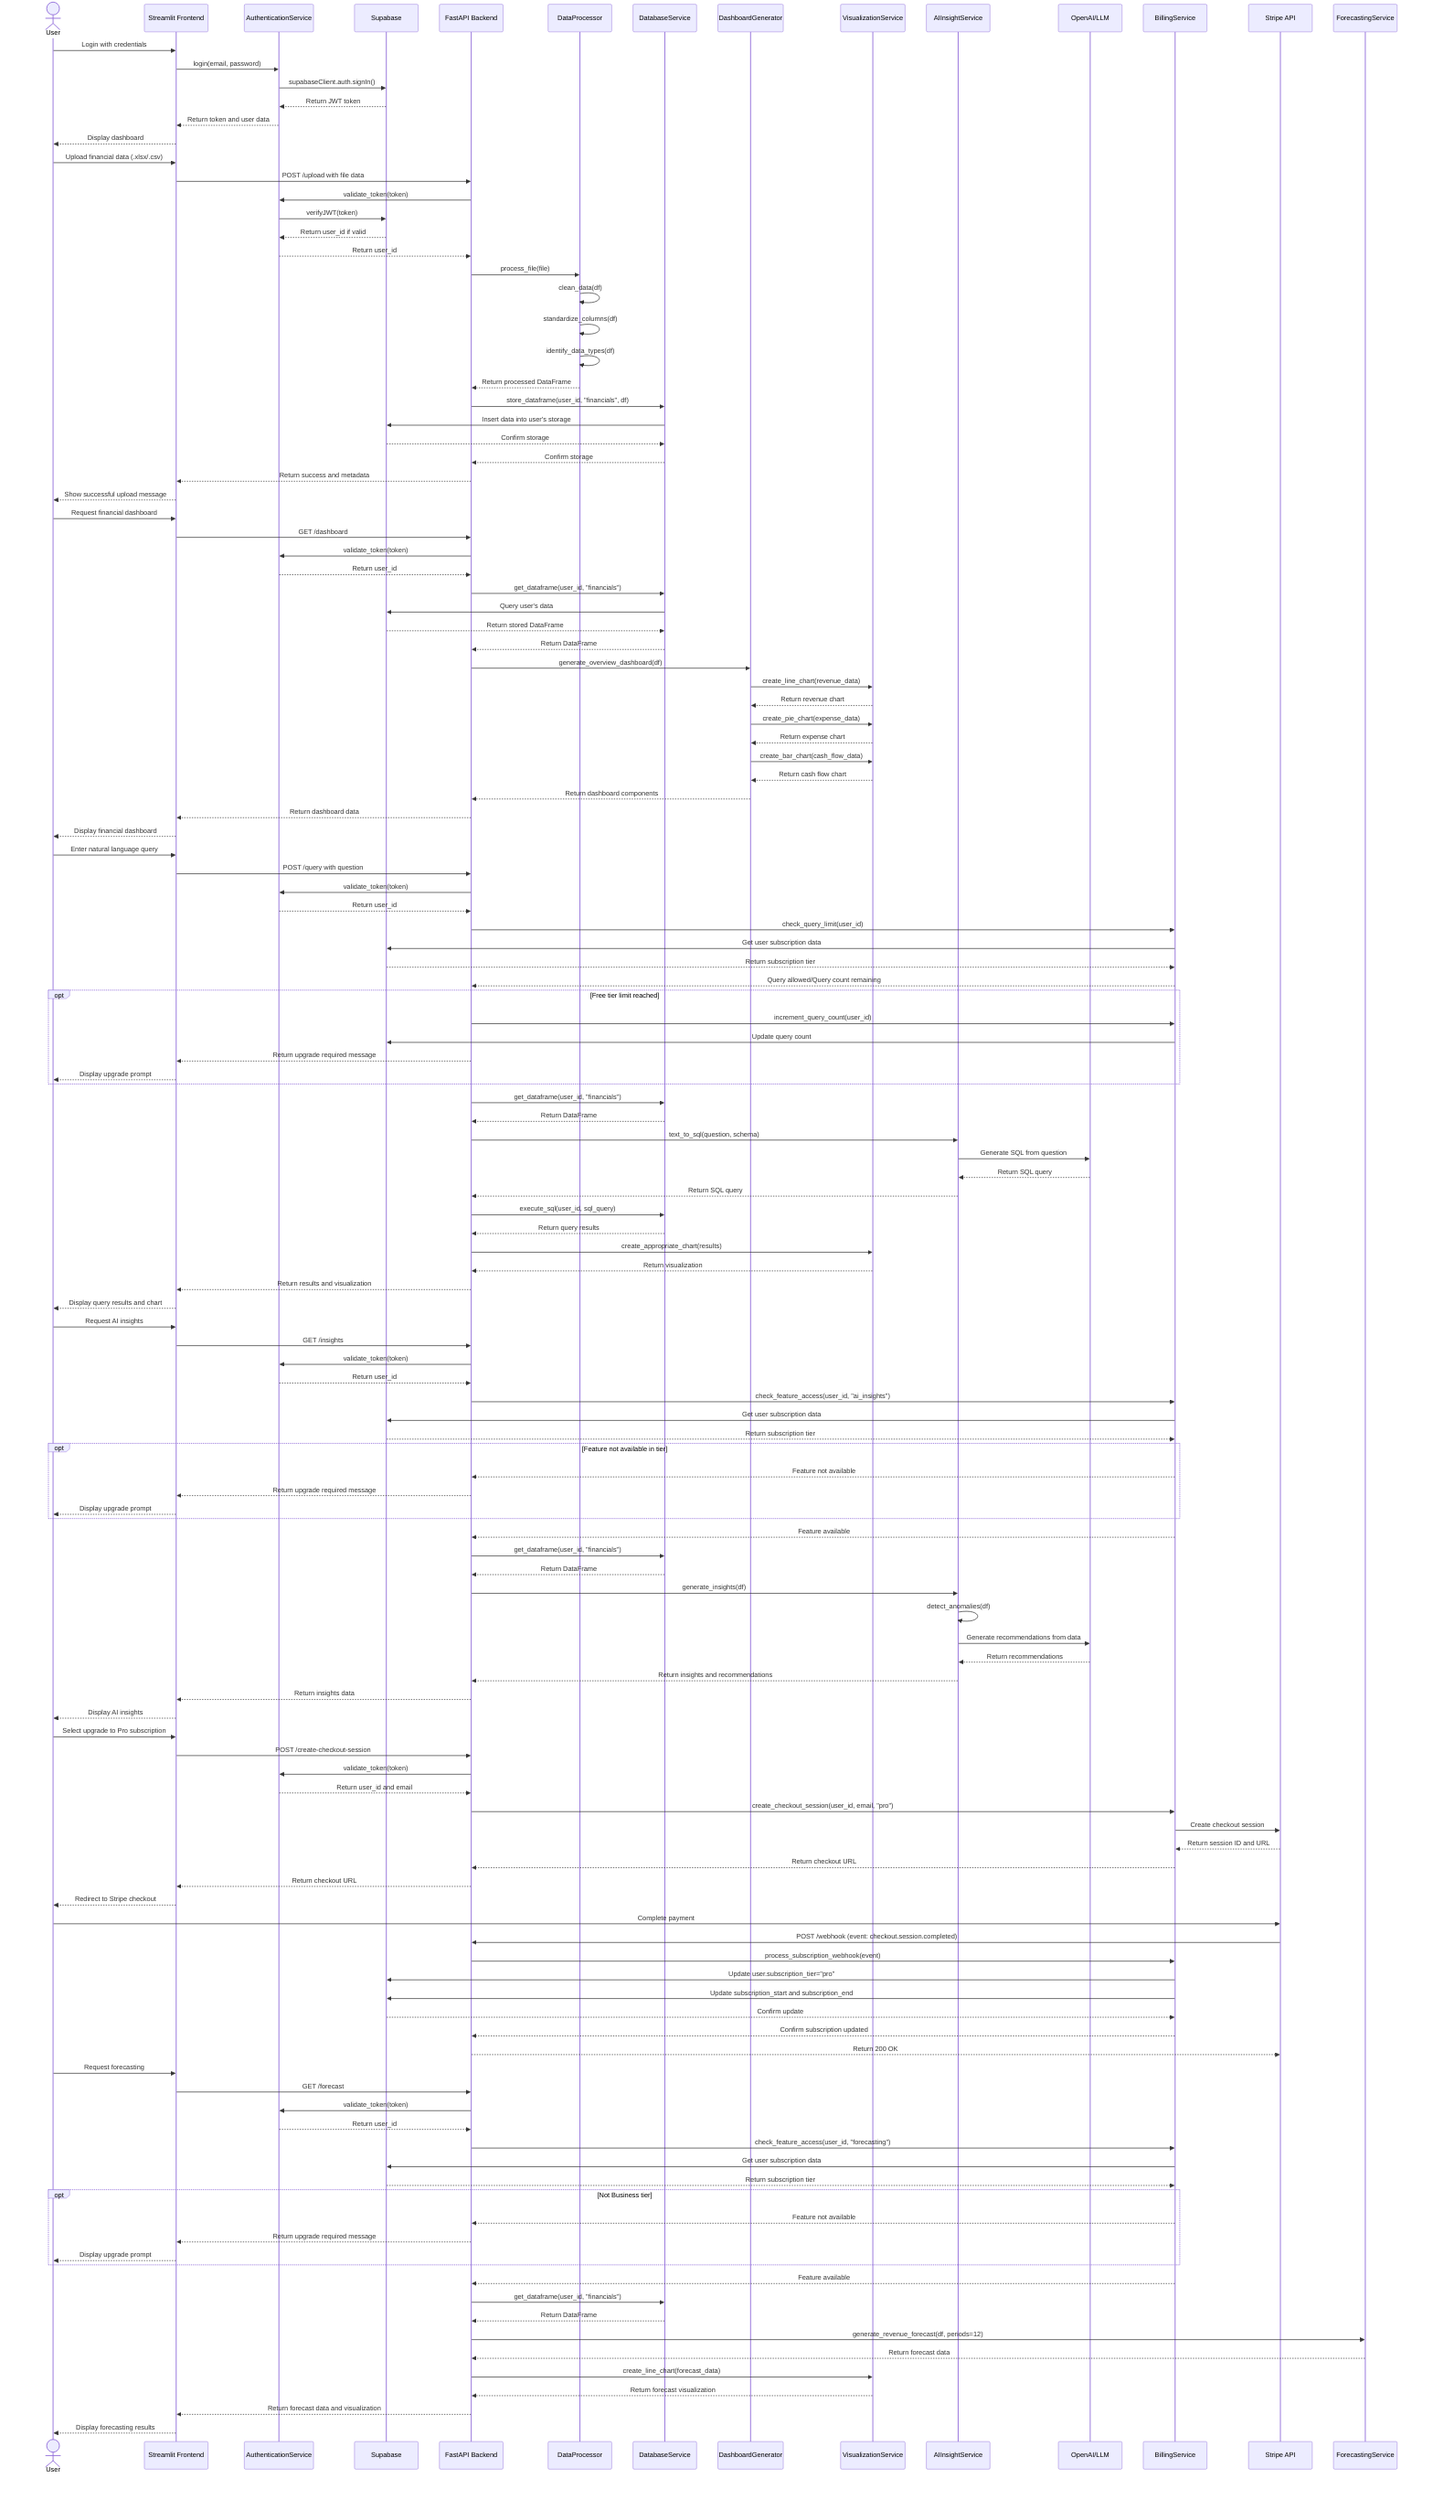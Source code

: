 sequenceDiagram
    actor User
    participant FE as Streamlit Frontend
    participant Auth as AuthenticationService
    participant SB as Supabase
    participant API as FastAPI Backend
    participant DP as DataProcessor
    participant DB as DatabaseService
    participant DG as DashboardGenerator
    participant VS as VisualizationService
    participant AI as AIInsightService
    participant LLM as OpenAI/LLM
    participant BS as BillingService
    participant Stripe as Stripe API
    
    %% User Authentication Flow
    User->>FE: Login with credentials
    FE->>Auth: login(email, password)
    Auth->>SB: supabaseClient.auth.signIn()
    SB-->>Auth: Return JWT token
    Auth-->>FE: Return token and user data
    FE-->>User: Display dashboard
    
    %% File Upload Flow
    User->>FE: Upload financial data (.xlsx/.csv)
    FE->>API: POST /upload with file data
    API->>Auth: validate_token(token)
    Auth->>SB: verifyJWT(token)
    SB-->>Auth: Return user_id if valid
    Auth-->>API: Return user_id
    API->>DP: process_file(file)
    DP->>DP: clean_data(df)
    DP->>DP: standardize_columns(df)
    DP->>DP: identify_data_types(df)
    DP-->>API: Return processed DataFrame
    API->>DB: store_dataframe(user_id, "financials", df)
    DB->>SB: Insert data into user's storage
    SB-->>DB: Confirm storage
    DB-->>API: Confirm storage
    API-->>FE: Return success and metadata
    FE-->>User: Show successful upload message
    
    %% Dashboard Generation Flow
    User->>FE: Request financial dashboard
    FE->>API: GET /dashboard
    API->>Auth: validate_token(token)
    Auth-->>API: Return user_id
    API->>DB: get_dataframe(user_id, "financials")
    DB->>SB: Query user's data
    SB-->>DB: Return stored DataFrame
    DB-->>API: Return DataFrame
    API->>DG: generate_overview_dashboard(df)
    DG->>VS: create_line_chart(revenue_data)
    VS-->>DG: Return revenue chart
    DG->>VS: create_pie_chart(expense_data)
    VS-->>DG: Return expense chart
    DG->>VS: create_bar_chart(cash_flow_data)
    VS-->>DG: Return cash flow chart
    DG-->>API: Return dashboard components
    API-->>FE: Return dashboard data
    FE-->>User: Display financial dashboard
    
    %% Text to SQL Query Flow
    User->>FE: Enter natural language query
    FE->>API: POST /query with question
    API->>Auth: validate_token(token)
    Auth-->>API: Return user_id
    API->>BS: check_query_limit(user_id)
    BS->>SB: Get user subscription data
    SB-->>BS: Return subscription tier
    BS-->>API: Query allowed/Query count remaining
    opt Free tier limit reached
        API->>BS: increment_query_count(user_id)
        BS->>SB: Update query count
        API-->>FE: Return upgrade required message
        FE-->>User: Display upgrade prompt
    end
    API->>DB: get_dataframe(user_id, "financials")
    DB-->>API: Return DataFrame
    API->>AI: text_to_sql(question, schema)
    AI->>LLM: Generate SQL from question
    LLM-->>AI: Return SQL query
    AI-->>API: Return SQL query
    API->>DB: execute_sql(user_id, sql_query)
    DB-->>API: Return query results
    API->>VS: create_appropriate_chart(results)
    VS-->>API: Return visualization
    API-->>FE: Return results and visualization
    FE-->>User: Display query results and chart
    
    %% AI Insights Flow
    User->>FE: Request AI insights
    FE->>API: GET /insights
    API->>Auth: validate_token(token)
    Auth-->>API: Return user_id
    API->>BS: check_feature_access(user_id, "ai_insights")
    BS->>SB: Get user subscription data
    SB-->>BS: Return subscription tier
    opt Feature not available in tier
        BS-->>API: Feature not available
        API-->>FE: Return upgrade required message
        FE-->>User: Display upgrade prompt
    end
    BS-->>API: Feature available
    API->>DB: get_dataframe(user_id, "financials")
    DB-->>API: Return DataFrame
    API->>AI: generate_insights(df)
    AI->>AI: detect_anomalies(df)
    AI->>LLM: Generate recommendations from data
    LLM-->>AI: Return recommendations
    AI-->>API: Return insights and recommendations
    API-->>FE: Return insights data
    FE-->>User: Display AI insights
    
    %% Subscription Upgrade Flow
    User->>FE: Select upgrade to Pro subscription
    FE->>API: POST /create-checkout-session
    API->>Auth: validate_token(token)
    Auth-->>API: Return user_id and email
    API->>BS: create_checkout_session(user_id, email, "pro")
    BS->>Stripe: Create checkout session
    Stripe-->>BS: Return session ID and URL
    BS-->>API: Return checkout URL
    API-->>FE: Return checkout URL
    FE-->>User: Redirect to Stripe checkout
    User->>Stripe: Complete payment
    Stripe->>API: POST /webhook (event: checkout.session.completed)
    API->>BS: process_subscription_webhook(event)
    BS->>SB: Update user.subscription_tier="pro"
    BS->>SB: Update subscription_start and subscription_end
    SB-->>BS: Confirm update
    BS-->>API: Confirm subscription updated
    API-->>Stripe: Return 200 OK
    
    %% Forecasting (Business tier feature) Flow
    User->>FE: Request forecasting
    FE->>API: GET /forecast
    API->>Auth: validate_token(token)
    Auth-->>API: Return user_id
    API->>BS: check_feature_access(user_id, "forecasting")
    BS->>SB: Get user subscription data
    SB-->>BS: Return subscription tier
    opt Not Business tier
        BS-->>API: Feature not available
        API-->>FE: Return upgrade required message
        FE-->>User: Display upgrade prompt
    end
    BS-->>API: Feature available
    API->>DB: get_dataframe(user_id, "financials")
    DB-->>API: Return DataFrame
    API->>ForecastingService: generate_revenue_forecast(df, periods=12)
    ForecastingService-->>API: Return forecast data
    API->>VS: create_line_chart(forecast_data)
    VS-->>API: Return forecast visualization
    API-->>FE: Return forecast data and visualization
    FE-->>User: Display forecasting results